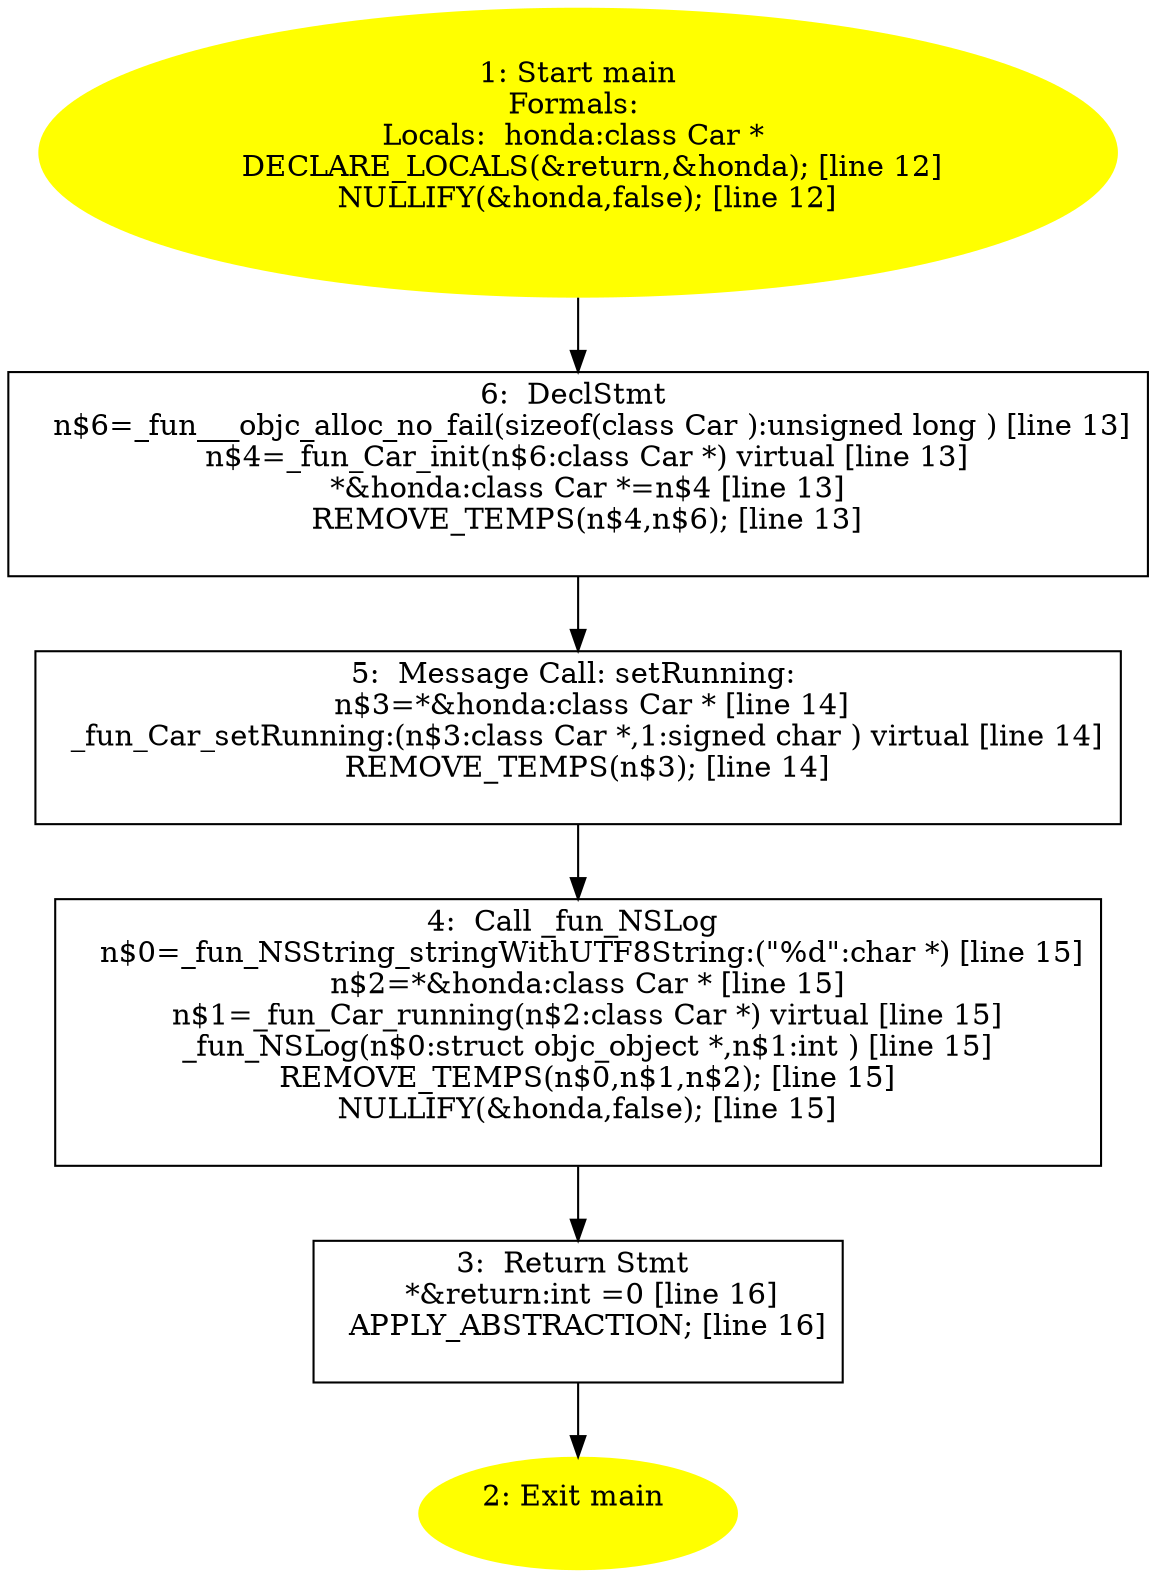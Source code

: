 digraph iCFG {
6 [label="6:  DeclStmt \n   n$6=_fun___objc_alloc_no_fail(sizeof(class Car ):unsigned long ) [line 13]\n  n$4=_fun_Car_init(n$6:class Car *) virtual [line 13]\n  *&honda:class Car *=n$4 [line 13]\n  REMOVE_TEMPS(n$4,n$6); [line 13]\n " shape="box"]
	

	 6 -> 5 ;
5 [label="5:  Message Call: setRunning: \n   n$3=*&honda:class Car * [line 14]\n  _fun_Car_setRunning:(n$3:class Car *,1:signed char ) virtual [line 14]\n  REMOVE_TEMPS(n$3); [line 14]\n " shape="box"]
	

	 5 -> 4 ;
4 [label="4:  Call _fun_NSLog \n   n$0=_fun_NSString_stringWithUTF8String:(\"%d\":char *) [line 15]\n  n$2=*&honda:class Car * [line 15]\n  n$1=_fun_Car_running(n$2:class Car *) virtual [line 15]\n  _fun_NSLog(n$0:struct objc_object *,n$1:int ) [line 15]\n  REMOVE_TEMPS(n$0,n$1,n$2); [line 15]\n  NULLIFY(&honda,false); [line 15]\n " shape="box"]
	

	 4 -> 3 ;
3 [label="3:  Return Stmt \n   *&return:int =0 [line 16]\n  APPLY_ABSTRACTION; [line 16]\n " shape="box"]
	

	 3 -> 2 ;
2 [label="2: Exit main \n  " color=yellow style=filled]
	

1 [label="1: Start main\nFormals: \nLocals:  honda:class Car * \n   DECLARE_LOCALS(&return,&honda); [line 12]\n  NULLIFY(&honda,false); [line 12]\n " color=yellow style=filled]
	

	 1 -> 6 ;
}
